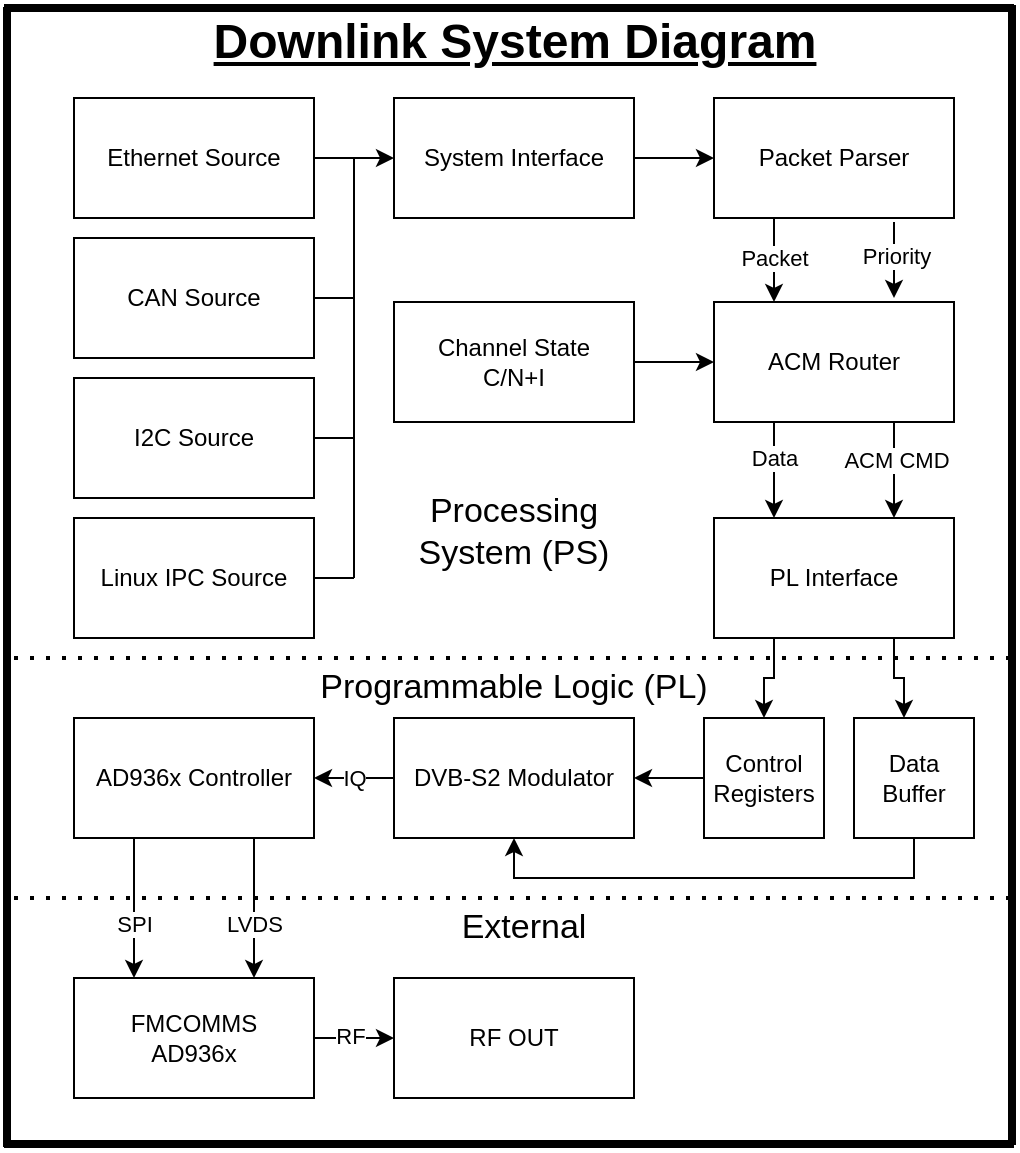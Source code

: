 <mxfile version="26.1.1">
  <diagram name="Page-1" id="5GMRPiJQlNWuv_5ibkK0">
    <mxGraphModel dx="1294" dy="1112" grid="1" gridSize="10" guides="1" tooltips="1" connect="1" arrows="1" fold="1" page="1" pageScale="1" pageWidth="850" pageHeight="1100" math="0" shadow="0">
      <root>
        <mxCell id="0" />
        <mxCell id="1" parent="0" />
        <mxCell id="NMx9omPD6hOHM_O0bVEq-57" value="Downlink System Diagram" style="text;strokeColor=none;fillColor=none;html=1;fontSize=24;fontStyle=5;verticalAlign=middle;align=center;" parent="1" vertex="1">
          <mxGeometry x="250" y="192" width="100" height="40" as="geometry" />
        </mxCell>
        <mxCell id="NMx9omPD6hOHM_O0bVEq-59" value="&lt;font style=&quot;font-size: 17px;&quot;&gt;Processing System (PS)&lt;/font&gt;" style="text;html=1;align=center;verticalAlign=middle;whiteSpace=wrap;rounded=0;" parent="1" vertex="1">
          <mxGeometry x="250" y="442" width="100" height="30" as="geometry" />
        </mxCell>
        <mxCell id="5nSLIUWx2vPofE8MINLa-15" value="Ethernet Source" style="rounded=0;whiteSpace=wrap;html=1;" parent="1" vertex="1">
          <mxGeometry x="80" y="240" width="120" height="60" as="geometry" />
        </mxCell>
        <mxCell id="5nSLIUWx2vPofE8MINLa-16" value="CAN Source" style="rounded=0;whiteSpace=wrap;html=1;" parent="1" vertex="1">
          <mxGeometry x="80" y="310" width="120" height="60" as="geometry" />
        </mxCell>
        <mxCell id="5nSLIUWx2vPofE8MINLa-17" value="I2C Source" style="rounded=0;whiteSpace=wrap;html=1;" parent="1" vertex="1">
          <mxGeometry x="80" y="380" width="120" height="60" as="geometry" />
        </mxCell>
        <mxCell id="5nSLIUWx2vPofE8MINLa-18" value="Linux IPC Source" style="rounded=0;whiteSpace=wrap;html=1;" parent="1" vertex="1">
          <mxGeometry x="80" y="450" width="120" height="60" as="geometry" />
        </mxCell>
        <mxCell id="5nSLIUWx2vPofE8MINLa-19" value="" style="endArrow=none;html=1;rounded=0;exitX=1;exitY=0.5;exitDx=0;exitDy=0;" parent="1" edge="1">
          <mxGeometry width="50" height="50" relative="1" as="geometry">
            <mxPoint x="210" y="270" as="sourcePoint" />
            <mxPoint x="220" y="480" as="targetPoint" />
            <Array as="points">
              <mxPoint x="220" y="270" />
            </Array>
          </mxGeometry>
        </mxCell>
        <mxCell id="5nSLIUWx2vPofE8MINLa-20" value="" style="endArrow=none;html=1;rounded=0;exitX=1;exitY=0.5;exitDx=0;exitDy=0;" parent="1" source="5nSLIUWx2vPofE8MINLa-16" edge="1">
          <mxGeometry width="50" height="50" relative="1" as="geometry">
            <mxPoint x="310" y="460" as="sourcePoint" />
            <mxPoint x="220" y="340" as="targetPoint" />
          </mxGeometry>
        </mxCell>
        <mxCell id="5nSLIUWx2vPofE8MINLa-21" value="" style="endArrow=none;html=1;rounded=0;exitX=1;exitY=0.5;exitDx=0;exitDy=0;" parent="1" source="5nSLIUWx2vPofE8MINLa-17" edge="1">
          <mxGeometry width="50" height="50" relative="1" as="geometry">
            <mxPoint x="310" y="460" as="sourcePoint" />
            <mxPoint x="220" y="410" as="targetPoint" />
          </mxGeometry>
        </mxCell>
        <mxCell id="5nSLIUWx2vPofE8MINLa-22" value="" style="endArrow=none;html=1;rounded=0;exitX=1;exitY=0.5;exitDx=0;exitDy=0;" parent="1" source="5nSLIUWx2vPofE8MINLa-18" edge="1">
          <mxGeometry width="50" height="50" relative="1" as="geometry">
            <mxPoint x="310" y="460" as="sourcePoint" />
            <mxPoint x="220" y="480" as="targetPoint" />
          </mxGeometry>
        </mxCell>
        <mxCell id="5nSLIUWx2vPofE8MINLa-23" value="" style="endArrow=classic;html=1;rounded=0;entryX=0;entryY=0.5;entryDx=0;entryDy=0;exitX=1;exitY=0.5;exitDx=0;exitDy=0;" parent="1" source="5nSLIUWx2vPofE8MINLa-15" target="5nSLIUWx2vPofE8MINLa-24" edge="1">
          <mxGeometry width="50" height="50" relative="1" as="geometry">
            <mxPoint x="210" y="270" as="sourcePoint" />
            <mxPoint x="230" y="270" as="targetPoint" />
          </mxGeometry>
        </mxCell>
        <mxCell id="5nSLIUWx2vPofE8MINLa-26" value="" style="edgeStyle=orthogonalEdgeStyle;rounded=0;orthogonalLoop=1;jettySize=auto;html=1;" parent="1" source="5nSLIUWx2vPofE8MINLa-24" target="5nSLIUWx2vPofE8MINLa-25" edge="1">
          <mxGeometry relative="1" as="geometry" />
        </mxCell>
        <mxCell id="5nSLIUWx2vPofE8MINLa-24" value="System Interface" style="rounded=0;whiteSpace=wrap;html=1;" parent="1" vertex="1">
          <mxGeometry x="240" y="240" width="120" height="60" as="geometry" />
        </mxCell>
        <mxCell id="5nSLIUWx2vPofE8MINLa-25" value="Packet Parser" style="rounded=0;whiteSpace=wrap;html=1;" parent="1" vertex="1">
          <mxGeometry x="400" y="240" width="120" height="60" as="geometry" />
        </mxCell>
        <mxCell id="5nSLIUWx2vPofE8MINLa-48" style="edgeStyle=orthogonalEdgeStyle;rounded=0;orthogonalLoop=1;jettySize=auto;html=1;exitX=0.75;exitY=1;exitDx=0;exitDy=0;entryX=0.75;entryY=0;entryDx=0;entryDy=0;" parent="1" source="5nSLIUWx2vPofE8MINLa-27" target="5nSLIUWx2vPofE8MINLa-45" edge="1">
          <mxGeometry relative="1" as="geometry" />
        </mxCell>
        <mxCell id="5nSLIUWx2vPofE8MINLa-51" value="ACM CMD" style="edgeLabel;html=1;align=center;verticalAlign=middle;resizable=0;points=[];" parent="5nSLIUWx2vPofE8MINLa-48" vertex="1" connectable="0">
          <mxGeometry x="-0.232" y="1" relative="1" as="geometry">
            <mxPoint as="offset" />
          </mxGeometry>
        </mxCell>
        <mxCell id="5nSLIUWx2vPofE8MINLa-49" style="edgeStyle=orthogonalEdgeStyle;rounded=0;orthogonalLoop=1;jettySize=auto;html=1;exitX=0.25;exitY=1;exitDx=0;exitDy=0;entryX=0.25;entryY=0;entryDx=0;entryDy=0;" parent="1" source="5nSLIUWx2vPofE8MINLa-27" target="5nSLIUWx2vPofE8MINLa-45" edge="1">
          <mxGeometry relative="1" as="geometry" />
        </mxCell>
        <mxCell id="5nSLIUWx2vPofE8MINLa-50" value="Data" style="edgeLabel;html=1;align=center;verticalAlign=middle;resizable=0;points=[];" parent="5nSLIUWx2vPofE8MINLa-49" vertex="1" connectable="0">
          <mxGeometry x="-0.28" y="-1" relative="1" as="geometry">
            <mxPoint x="1" as="offset" />
          </mxGeometry>
        </mxCell>
        <mxCell id="5nSLIUWx2vPofE8MINLa-27" value="ACM Router" style="rounded=0;whiteSpace=wrap;html=1;" parent="1" vertex="1">
          <mxGeometry x="400" y="342" width="120" height="60" as="geometry" />
        </mxCell>
        <mxCell id="5nSLIUWx2vPofE8MINLa-37" value="" style="endArrow=classic;html=1;rounded=0;exitX=0.25;exitY=1;exitDx=0;exitDy=0;entryX=0.25;entryY=0;entryDx=0;entryDy=0;" parent="1" source="5nSLIUWx2vPofE8MINLa-25" target="5nSLIUWx2vPofE8MINLa-27" edge="1">
          <mxGeometry width="50" height="50" relative="1" as="geometry">
            <mxPoint x="520" y="390" as="sourcePoint" />
            <mxPoint x="570" y="340" as="targetPoint" />
          </mxGeometry>
        </mxCell>
        <mxCell id="5nSLIUWx2vPofE8MINLa-39" value="Packet" style="edgeLabel;html=1;align=center;verticalAlign=middle;resizable=0;points=[];" parent="5nSLIUWx2vPofE8MINLa-37" vertex="1" connectable="0">
          <mxGeometry x="-0.245" relative="1" as="geometry">
            <mxPoint y="4" as="offset" />
          </mxGeometry>
        </mxCell>
        <mxCell id="5nSLIUWx2vPofE8MINLa-38" value="" style="endArrow=classic;html=1;rounded=0;exitX=0.25;exitY=1;exitDx=0;exitDy=0;" parent="1" edge="1">
          <mxGeometry width="50" height="50" relative="1" as="geometry">
            <mxPoint x="490" y="302" as="sourcePoint" />
            <mxPoint x="490" y="340" as="targetPoint" />
          </mxGeometry>
        </mxCell>
        <mxCell id="5nSLIUWx2vPofE8MINLa-42" value="Priority" style="edgeLabel;html=1;align=center;verticalAlign=middle;resizable=0;points=[];" parent="5nSLIUWx2vPofE8MINLa-38" vertex="1" connectable="0">
          <mxGeometry x="0.014" y="1" relative="1" as="geometry">
            <mxPoint y="-3" as="offset" />
          </mxGeometry>
        </mxCell>
        <mxCell id="5nSLIUWx2vPofE8MINLa-44" value="" style="edgeStyle=orthogonalEdgeStyle;rounded=0;orthogonalLoop=1;jettySize=auto;html=1;" parent="1" source="5nSLIUWx2vPofE8MINLa-43" target="5nSLIUWx2vPofE8MINLa-27" edge="1">
          <mxGeometry relative="1" as="geometry" />
        </mxCell>
        <mxCell id="5nSLIUWx2vPofE8MINLa-43" value="Channel State&lt;div&gt;C/N+I&lt;/div&gt;" style="rounded=0;whiteSpace=wrap;html=1;" parent="1" vertex="1">
          <mxGeometry x="240" y="342" width="120" height="60" as="geometry" />
        </mxCell>
        <mxCell id="5nSLIUWx2vPofE8MINLa-57" value="" style="edgeStyle=orthogonalEdgeStyle;rounded=0;orthogonalLoop=1;jettySize=auto;html=1;entryX=0.5;entryY=0;entryDx=0;entryDy=0;exitX=0.25;exitY=1;exitDx=0;exitDy=0;" parent="1" source="5nSLIUWx2vPofE8MINLa-45" target="5nSLIUWx2vPofE8MINLa-52" edge="1">
          <mxGeometry relative="1" as="geometry" />
        </mxCell>
        <mxCell id="5nSLIUWx2vPofE8MINLa-58" value="" style="edgeStyle=orthogonalEdgeStyle;rounded=0;orthogonalLoop=1;jettySize=auto;html=1;" parent="1" source="5nSLIUWx2vPofE8MINLa-45" target="5nSLIUWx2vPofE8MINLa-53" edge="1">
          <mxGeometry relative="1" as="geometry">
            <Array as="points">
              <mxPoint x="490" y="530" />
              <mxPoint x="495" y="530" />
            </Array>
          </mxGeometry>
        </mxCell>
        <mxCell id="5nSLIUWx2vPofE8MINLa-45" value="PL Interface" style="rounded=0;whiteSpace=wrap;html=1;" parent="1" vertex="1">
          <mxGeometry x="400" y="450" width="120" height="60" as="geometry" />
        </mxCell>
        <mxCell id="5nSLIUWx2vPofE8MINLa-62" value="" style="edgeStyle=orthogonalEdgeStyle;rounded=0;orthogonalLoop=1;jettySize=auto;html=1;" parent="1" source="5nSLIUWx2vPofE8MINLa-52" target="5nSLIUWx2vPofE8MINLa-59" edge="1">
          <mxGeometry relative="1" as="geometry" />
        </mxCell>
        <mxCell id="5nSLIUWx2vPofE8MINLa-52" value="Control&lt;div&gt;&lt;div&gt;Registers&lt;/div&gt;&lt;/div&gt;" style="rounded=0;whiteSpace=wrap;html=1;" parent="1" vertex="1">
          <mxGeometry x="395" y="550" width="60" height="60" as="geometry" />
        </mxCell>
        <mxCell id="5nSLIUWx2vPofE8MINLa-63" style="edgeStyle=orthogonalEdgeStyle;rounded=0;orthogonalLoop=1;jettySize=auto;html=1;entryX=0.5;entryY=1;entryDx=0;entryDy=0;" parent="1" source="5nSLIUWx2vPofE8MINLa-53" target="5nSLIUWx2vPofE8MINLa-59" edge="1">
          <mxGeometry relative="1" as="geometry">
            <Array as="points">
              <mxPoint x="500" y="630" />
              <mxPoint x="300" y="630" />
            </Array>
          </mxGeometry>
        </mxCell>
        <mxCell id="5nSLIUWx2vPofE8MINLa-53" value="Data&lt;div&gt;Buffer&lt;/div&gt;" style="rounded=0;whiteSpace=wrap;html=1;" parent="1" vertex="1">
          <mxGeometry x="470" y="550" width="60" height="60" as="geometry" />
        </mxCell>
        <mxCell id="5nSLIUWx2vPofE8MINLa-61" value="" style="edgeStyle=orthogonalEdgeStyle;rounded=0;orthogonalLoop=1;jettySize=auto;html=1;" parent="1" source="5nSLIUWx2vPofE8MINLa-59" target="5nSLIUWx2vPofE8MINLa-60" edge="1">
          <mxGeometry relative="1" as="geometry" />
        </mxCell>
        <mxCell id="5nSLIUWx2vPofE8MINLa-83" value="IQ" style="edgeLabel;html=1;align=center;verticalAlign=middle;resizable=0;points=[];" parent="5nSLIUWx2vPofE8MINLa-61" vertex="1" connectable="0">
          <mxGeometry x="0.1" y="3" relative="1" as="geometry">
            <mxPoint x="2" y="-3" as="offset" />
          </mxGeometry>
        </mxCell>
        <mxCell id="5nSLIUWx2vPofE8MINLa-59" value="DVB-S2 Modulator" style="rounded=0;whiteSpace=wrap;html=1;" parent="1" vertex="1">
          <mxGeometry x="240" y="550" width="120" height="60" as="geometry" />
        </mxCell>
        <mxCell id="5nSLIUWx2vPofE8MINLa-71" value="" style="edgeStyle=orthogonalEdgeStyle;rounded=0;orthogonalLoop=1;jettySize=auto;html=1;" parent="1" edge="1">
          <mxGeometry relative="1" as="geometry">
            <mxPoint x="170" y="610" as="sourcePoint" />
            <mxPoint x="170" y="680" as="targetPoint" />
          </mxGeometry>
        </mxCell>
        <mxCell id="5nSLIUWx2vPofE8MINLa-84" value="LVDS" style="edgeLabel;html=1;align=center;verticalAlign=middle;resizable=0;points=[];" parent="5nSLIUWx2vPofE8MINLa-71" vertex="1" connectable="0">
          <mxGeometry x="0.371" y="4" relative="1" as="geometry">
            <mxPoint x="-4" y="-5" as="offset" />
          </mxGeometry>
        </mxCell>
        <mxCell id="5nSLIUWx2vPofE8MINLa-60" value="AD936x Controller" style="rounded=0;whiteSpace=wrap;html=1;" parent="1" vertex="1">
          <mxGeometry x="80" y="550" width="120" height="60" as="geometry" />
        </mxCell>
        <mxCell id="5nSLIUWx2vPofE8MINLa-64" value="" style="endArrow=none;dashed=1;html=1;dashPattern=1 3;strokeWidth=2;rounded=0;" parent="1" edge="1">
          <mxGeometry width="50" height="50" relative="1" as="geometry">
            <mxPoint x="50" y="520" as="sourcePoint" />
            <mxPoint x="550" y="520" as="targetPoint" />
          </mxGeometry>
        </mxCell>
        <mxCell id="5nSLIUWx2vPofE8MINLa-65" value="&lt;font style=&quot;font-size: 17px;&quot;&gt;Programmable Logic (PL)&lt;/font&gt;" style="text;html=1;align=center;verticalAlign=middle;whiteSpace=wrap;rounded=0;" parent="1" vertex="1">
          <mxGeometry x="195" y="520" width="210" height="30" as="geometry" />
        </mxCell>
        <mxCell id="5nSLIUWx2vPofE8MINLa-76" style="edgeStyle=orthogonalEdgeStyle;rounded=0;orthogonalLoop=1;jettySize=auto;html=1;entryX=0;entryY=0.5;entryDx=0;entryDy=0;" parent="1" source="5nSLIUWx2vPofE8MINLa-66" target="5nSLIUWx2vPofE8MINLa-67" edge="1">
          <mxGeometry relative="1" as="geometry" />
        </mxCell>
        <mxCell id="5nSLIUWx2vPofE8MINLa-86" value="RF" style="edgeLabel;html=1;align=center;verticalAlign=middle;resizable=0;points=[];" parent="5nSLIUWx2vPofE8MINLa-76" vertex="1" connectable="0">
          <mxGeometry x="0.1" y="-2" relative="1" as="geometry">
            <mxPoint x="-4" y="-3" as="offset" />
          </mxGeometry>
        </mxCell>
        <mxCell id="5nSLIUWx2vPofE8MINLa-66" value="FMCOMMS&lt;br&gt;AD936x" style="rounded=0;whiteSpace=wrap;html=1;" parent="1" vertex="1">
          <mxGeometry x="80" y="680" width="120" height="60" as="geometry" />
        </mxCell>
        <mxCell id="5nSLIUWx2vPofE8MINLa-67" value="RF OUT" style="rounded=0;whiteSpace=wrap;html=1;" parent="1" vertex="1">
          <mxGeometry x="240" y="680" width="120" height="60" as="geometry" />
        </mxCell>
        <mxCell id="5nSLIUWx2vPofE8MINLa-69" value="&lt;font style=&quot;font-size: 17px;&quot;&gt;External&lt;/font&gt;" style="text;html=1;align=center;verticalAlign=middle;whiteSpace=wrap;rounded=0;" parent="1" vertex="1">
          <mxGeometry x="200" y="640" width="210" height="30" as="geometry" />
        </mxCell>
        <mxCell id="5nSLIUWx2vPofE8MINLa-70" value="" style="endArrow=none;dashed=1;html=1;dashPattern=1 3;strokeWidth=2;rounded=0;" parent="1" edge="1">
          <mxGeometry width="50" height="50" relative="1" as="geometry">
            <mxPoint x="50" y="640" as="sourcePoint" />
            <mxPoint x="550" y="640" as="targetPoint" />
          </mxGeometry>
        </mxCell>
        <mxCell id="5nSLIUWx2vPofE8MINLa-78" value="" style="line;strokeWidth=4;html=1;perimeter=backbonePerimeter;points=[];outlineConnect=0;rotation=90;" parent="1" vertex="1">
          <mxGeometry x="-238.5" y="478.5" width="570" height="2" as="geometry" />
        </mxCell>
        <mxCell id="5nSLIUWx2vPofE8MINLa-79" value="" style="line;strokeWidth=4;html=1;perimeter=backbonePerimeter;points=[];outlineConnect=0;" parent="1" vertex="1">
          <mxGeometry x="45" y="762" width="505" height="2" as="geometry" />
        </mxCell>
        <mxCell id="5nSLIUWx2vPofE8MINLa-81" value="" style="line;strokeWidth=4;html=1;perimeter=backbonePerimeter;points=[];outlineConnect=0;rotation=90;" parent="1" vertex="1">
          <mxGeometry x="264" y="477.5" width="570" height="2" as="geometry" />
        </mxCell>
        <mxCell id="5nSLIUWx2vPofE8MINLa-82" value="" style="line;strokeWidth=4;html=1;perimeter=backbonePerimeter;points=[];outlineConnect=0;" parent="1" vertex="1">
          <mxGeometry x="45" y="194" width="505" height="2" as="geometry" />
        </mxCell>
        <mxCell id="r1nxjIIDjFXjWJiGZN5j-1" value="" style="edgeStyle=orthogonalEdgeStyle;rounded=0;orthogonalLoop=1;jettySize=auto;html=1;" edge="1" parent="1">
          <mxGeometry relative="1" as="geometry">
            <mxPoint x="110" y="610" as="sourcePoint" />
            <mxPoint x="110" y="680" as="targetPoint" />
          </mxGeometry>
        </mxCell>
        <mxCell id="r1nxjIIDjFXjWJiGZN5j-2" value="SPI" style="edgeLabel;html=1;align=center;verticalAlign=middle;resizable=0;points=[];" vertex="1" connectable="0" parent="r1nxjIIDjFXjWJiGZN5j-1">
          <mxGeometry x="0.371" y="4" relative="1" as="geometry">
            <mxPoint x="-4" y="-5" as="offset" />
          </mxGeometry>
        </mxCell>
      </root>
    </mxGraphModel>
  </diagram>
</mxfile>
